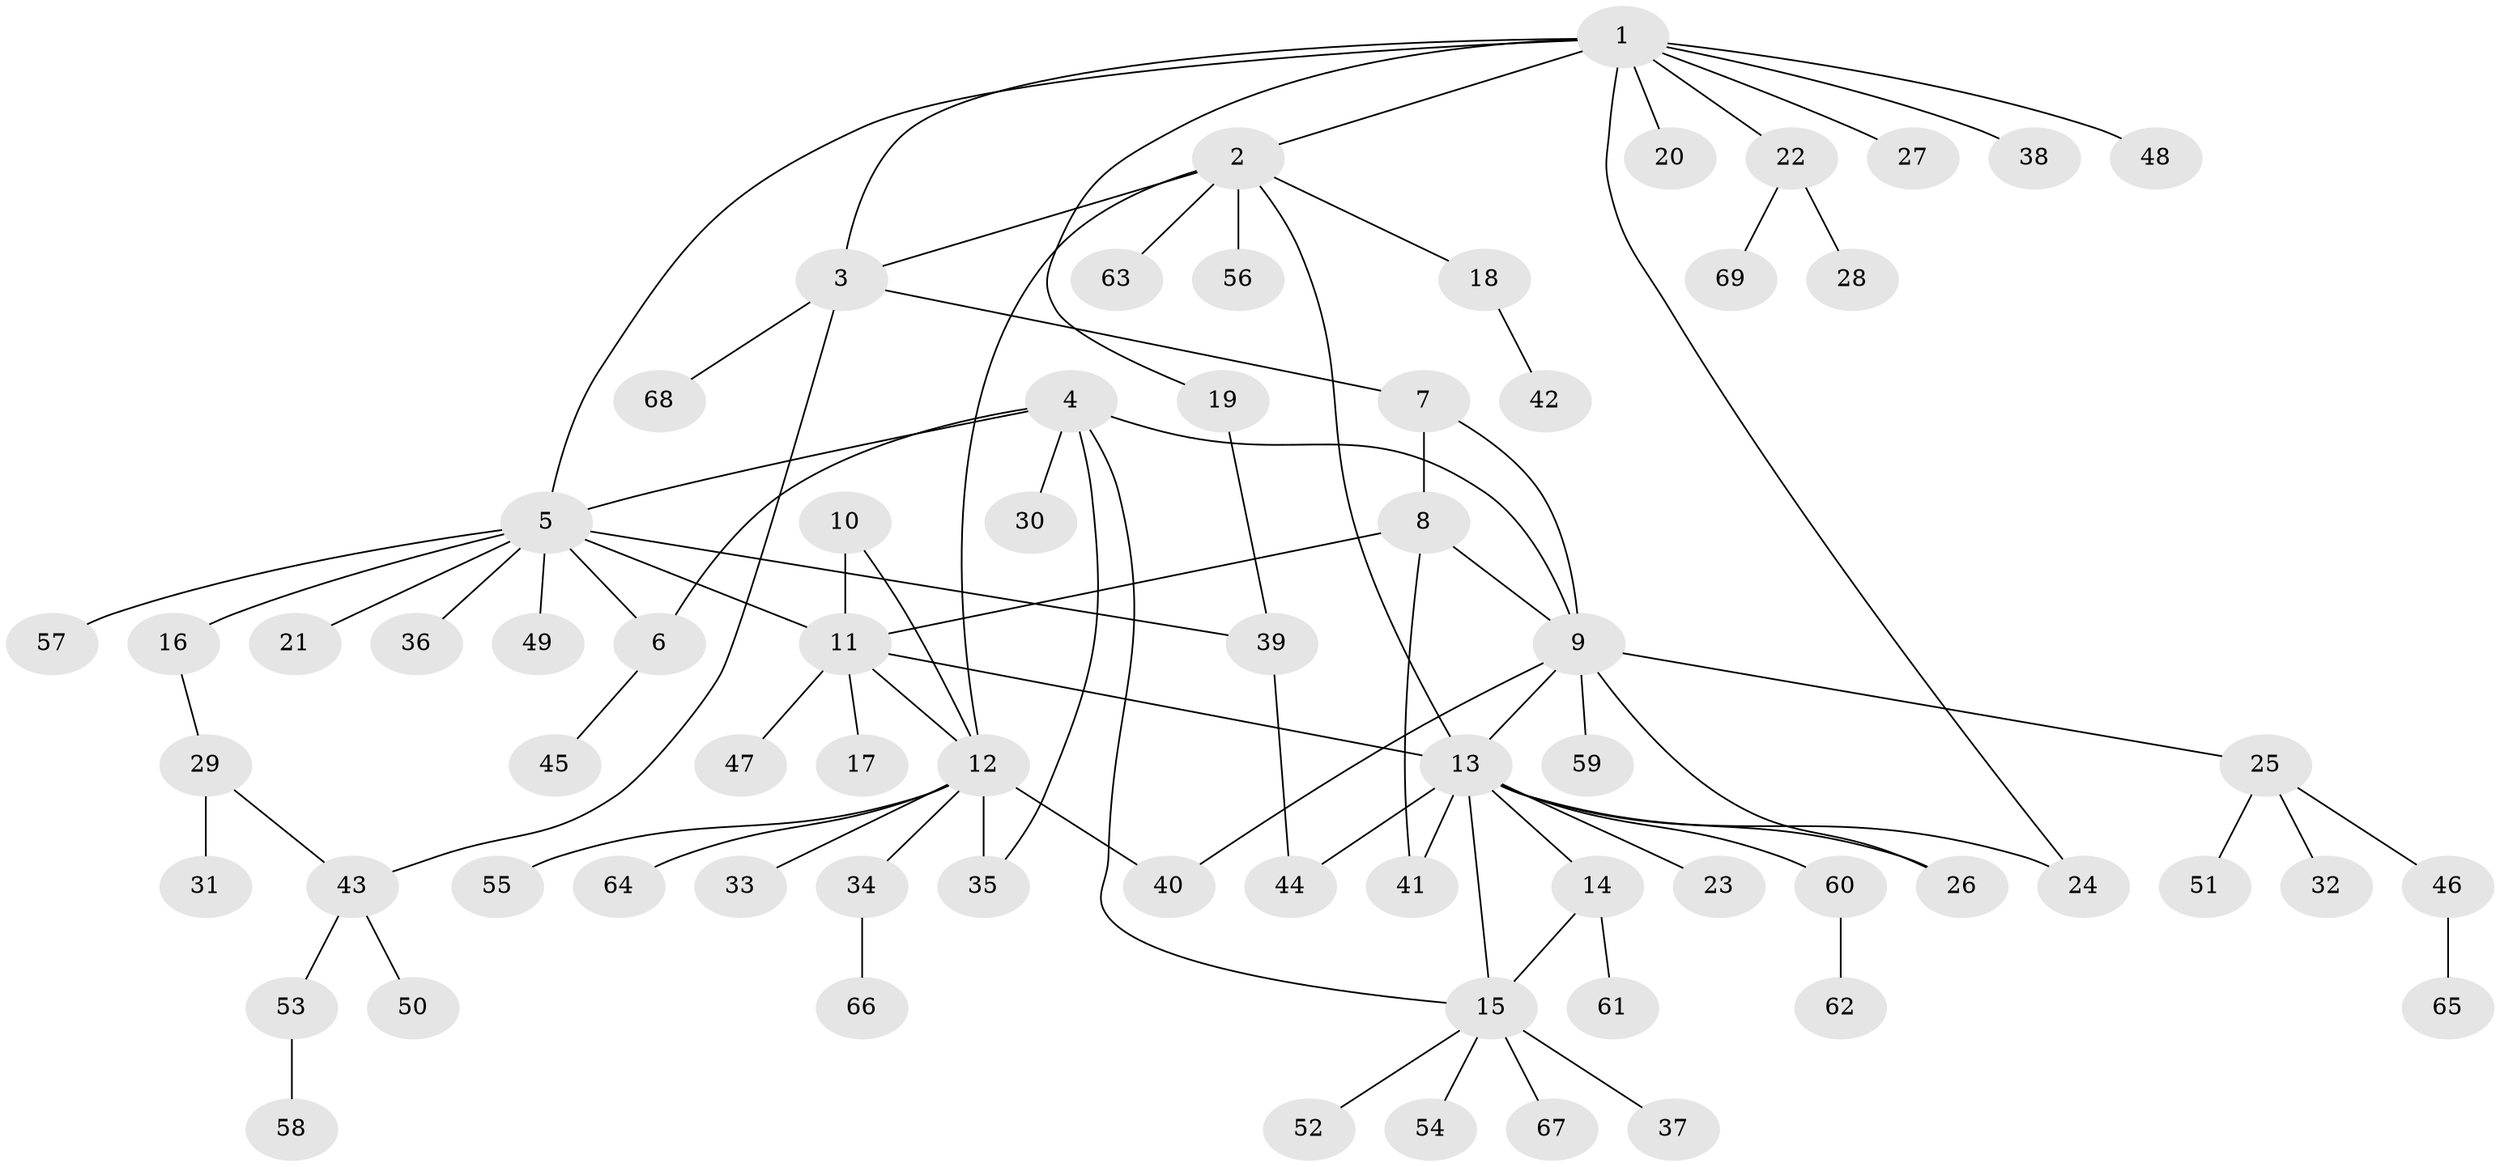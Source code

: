 // Generated by graph-tools (version 1.1) at 2025/26/03/09/25 03:26:38]
// undirected, 69 vertices, 87 edges
graph export_dot {
graph [start="1"]
  node [color=gray90,style=filled];
  1;
  2;
  3;
  4;
  5;
  6;
  7;
  8;
  9;
  10;
  11;
  12;
  13;
  14;
  15;
  16;
  17;
  18;
  19;
  20;
  21;
  22;
  23;
  24;
  25;
  26;
  27;
  28;
  29;
  30;
  31;
  32;
  33;
  34;
  35;
  36;
  37;
  38;
  39;
  40;
  41;
  42;
  43;
  44;
  45;
  46;
  47;
  48;
  49;
  50;
  51;
  52;
  53;
  54;
  55;
  56;
  57;
  58;
  59;
  60;
  61;
  62;
  63;
  64;
  65;
  66;
  67;
  68;
  69;
  1 -- 2;
  1 -- 3;
  1 -- 5;
  1 -- 19;
  1 -- 20;
  1 -- 22;
  1 -- 24;
  1 -- 27;
  1 -- 38;
  1 -- 48;
  2 -- 3;
  2 -- 12;
  2 -- 13;
  2 -- 18;
  2 -- 56;
  2 -- 63;
  3 -- 7;
  3 -- 43;
  3 -- 68;
  4 -- 5;
  4 -- 6;
  4 -- 9;
  4 -- 15;
  4 -- 30;
  4 -- 35;
  5 -- 6;
  5 -- 11;
  5 -- 16;
  5 -- 21;
  5 -- 36;
  5 -- 39;
  5 -- 49;
  5 -- 57;
  6 -- 45;
  7 -- 8;
  7 -- 9;
  8 -- 9;
  8 -- 11;
  8 -- 41;
  9 -- 13;
  9 -- 25;
  9 -- 26;
  9 -- 40;
  9 -- 59;
  10 -- 11;
  10 -- 12;
  11 -- 12;
  11 -- 13;
  11 -- 17;
  11 -- 47;
  12 -- 33;
  12 -- 34;
  12 -- 35;
  12 -- 40;
  12 -- 55;
  12 -- 64;
  13 -- 14;
  13 -- 15;
  13 -- 23;
  13 -- 24;
  13 -- 26;
  13 -- 41;
  13 -- 44;
  13 -- 60;
  14 -- 15;
  14 -- 61;
  15 -- 37;
  15 -- 52;
  15 -- 54;
  15 -- 67;
  16 -- 29;
  18 -- 42;
  19 -- 39;
  22 -- 28;
  22 -- 69;
  25 -- 32;
  25 -- 46;
  25 -- 51;
  29 -- 31;
  29 -- 43;
  34 -- 66;
  39 -- 44;
  43 -- 50;
  43 -- 53;
  46 -- 65;
  53 -- 58;
  60 -- 62;
}
